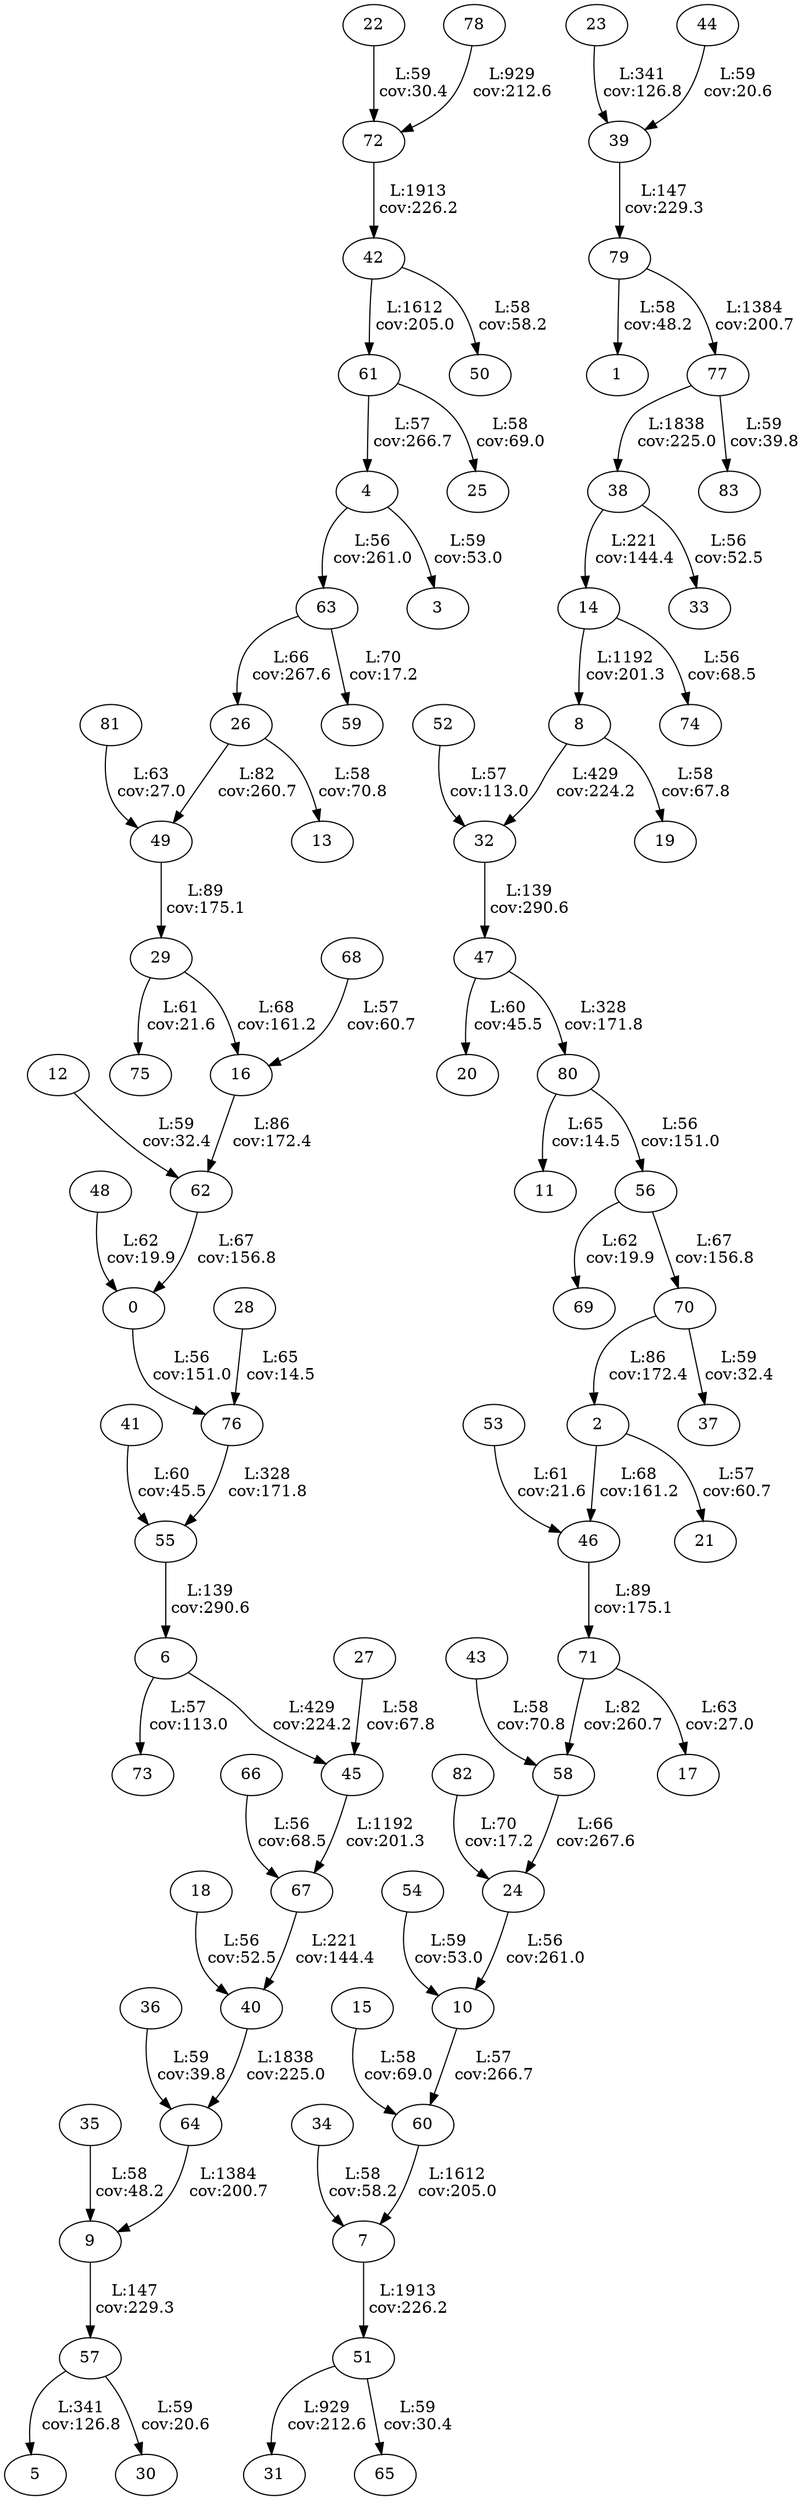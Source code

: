 digraph {
0;
1;
2;
3;
4;
5;
6;
7;
8;
9;
10;
11;
12;
13;
14;
15;
16;
17;
18;
19;
20;
21;
22;
23;
24;
25;
26;
27;
28;
29;
30;
31;
32;
33;
34;
35;
36;
37;
38;
39;
40;
41;
42;
43;
44;
45;
46;
47;
48;
49;
50;
51;
52;
53;
54;
55;
56;
57;
58;
59;
60;
61;
62;
63;
64;
65;
66;
67;
68;
69;
70;
71;
72;
73;
74;
75;
76;
77;
78;
79;
80;
81;
82;
83;
0 -> 76 [label=" L:56
 cov:151.0"];
80 -> 56 [label=" L:56
 cov:151.0"];
4 -> 63 [label=" L:56
 cov:261.0"];
24 -> 10 [label=" L:56
 cov:261.0"];
38 -> 33 [label=" L:56
 cov:52.5"];
14 -> 74 [label=" L:56
 cov:68.5"];
66 -> 67 [label=" L:56
 cov:68.5"];
18 -> 40 [label=" L:56
 cov:52.5"];
62 -> 0 [label=" L:67
 cov:156.8"];
56 -> 70 [label=" L:67
 cov:156.8"];
61 -> 4 [label=" L:57
 cov:266.7"];
10 -> 60 [label=" L:57
 cov:266.7"];
8 -> 19 [label=" L:58
 cov:67.8"];
27 -> 45 [label=" L:58
 cov:67.8"];
32 -> 47 [label=" L:139
 cov:290.6"];
55 -> 6 [label=" L:139
 cov:290.6"];
2 -> 46 [label=" L:68
 cov:161.2"];
29 -> 16 [label=" L:68
 cov:161.2"];
46 -> 71 [label=" L:89
 cov:175.1"];
49 -> 29 [label=" L:89
 cov:175.1"];
16 -> 62 [label=" L:86
 cov:172.4"];
70 -> 2 [label=" L:86
 cov:172.4"];
63 -> 26 [label=" L:66
 cov:267.6"];
58 -> 24 [label=" L:66
 cov:267.6"];
26 -> 49 [label=" L:82
 cov:260.7"];
71 -> 58 [label=" L:82
 cov:260.7"];
67 -> 40 [label=" L:221
 cov:144.4"];
38 -> 14 [label=" L:221
 cov:144.4"];
39 -> 79 [label=" L:147
 cov:229.3"];
9 -> 57 [label=" L:147
 cov:229.3"];
40 -> 64 [label=" L:1838
 cov:225.0"];
77 -> 38 [label=" L:1838
 cov:225.0"];
6 -> 45 [label=" L:429
 cov:224.2"];
8 -> 32 [label=" L:429
 cov:224.2"];
45 -> 67 [label=" L:1192
 cov:201.3"];
14 -> 8 [label=" L:1192
 cov:201.3"];
79 -> 77 [label=" L:1384
 cov:200.7"];
64 -> 9 [label=" L:1384
 cov:200.7"];
61 -> 25 [label=" L:58
 cov:69.0"];
15 -> 60 [label=" L:58
 cov:69.0"];
57 -> 30 [label=" L:59
 cov:20.6"];
44 -> 39 [label=" L:59
 cov:20.6"];
60 -> 7 [label=" L:1612
 cov:205.0"];
42 -> 61 [label=" L:1612
 cov:205.0"];
42 -> 50 [label=" L:58
 cov:58.2"];
34 -> 7 [label=" L:58
 cov:58.2"];
51 -> 65 [label=" L:59
 cov:30.4"];
22 -> 72 [label=" L:59
 cov:30.4"];
47 -> 80 [label=" L:328
 cov:171.8"];
76 -> 55 [label=" L:328
 cov:171.8"];
78 -> 72 [label=" L:929
 cov:212.6"];
51 -> 31 [label=" L:929
 cov:212.6"];
72 -> 42 [label=" L:1913
 cov:226.2"];
7 -> 51 [label=" L:1913
 cov:226.2"];
6 -> 73 [label=" L:57
 cov:113.0"];
52 -> 32 [label=" L:57
 cov:113.0"];
23 -> 39 [label=" L:341
 cov:126.8"];
57 -> 5 [label=" L:341
 cov:126.8"];
79 -> 1 [label=" L:58
 cov:48.2"];
35 -> 9 [label=" L:58
 cov:48.2"];
80 -> 11 [label=" L:65
 cov:14.5"];
28 -> 76 [label=" L:65
 cov:14.5"];
47 -> 20 [label=" L:60
 cov:45.5"];
41 -> 55 [label=" L:60
 cov:45.5"];
70 -> 37 [label=" L:59
 cov:32.4"];
12 -> 62 [label=" L:59
 cov:32.4"];
77 -> 83 [label=" L:59
 cov:39.8"];
36 -> 64 [label=" L:59
 cov:39.8"];
56 -> 69 [label=" L:62
 cov:19.9"];
48 -> 0 [label=" L:62
 cov:19.9"];
63 -> 59 [label=" L:70
 cov:17.2"];
82 -> 24 [label=" L:70
 cov:17.2"];
4 -> 3 [label=" L:59
 cov:53.0"];
54 -> 10 [label=" L:59
 cov:53.0"];
26 -> 13 [label=" L:58
 cov:70.8"];
43 -> 58 [label=" L:58
 cov:70.8"];
29 -> 75 [label=" L:61
 cov:21.6"];
53 -> 46 [label=" L:61
 cov:21.6"];
2 -> 21 [label=" L:57
 cov:60.7"];
68 -> 16 [label=" L:57
 cov:60.7"];
71 -> 17 [label=" L:63
 cov:27.0"];
81 -> 49 [label=" L:63
 cov:27.0"];
}